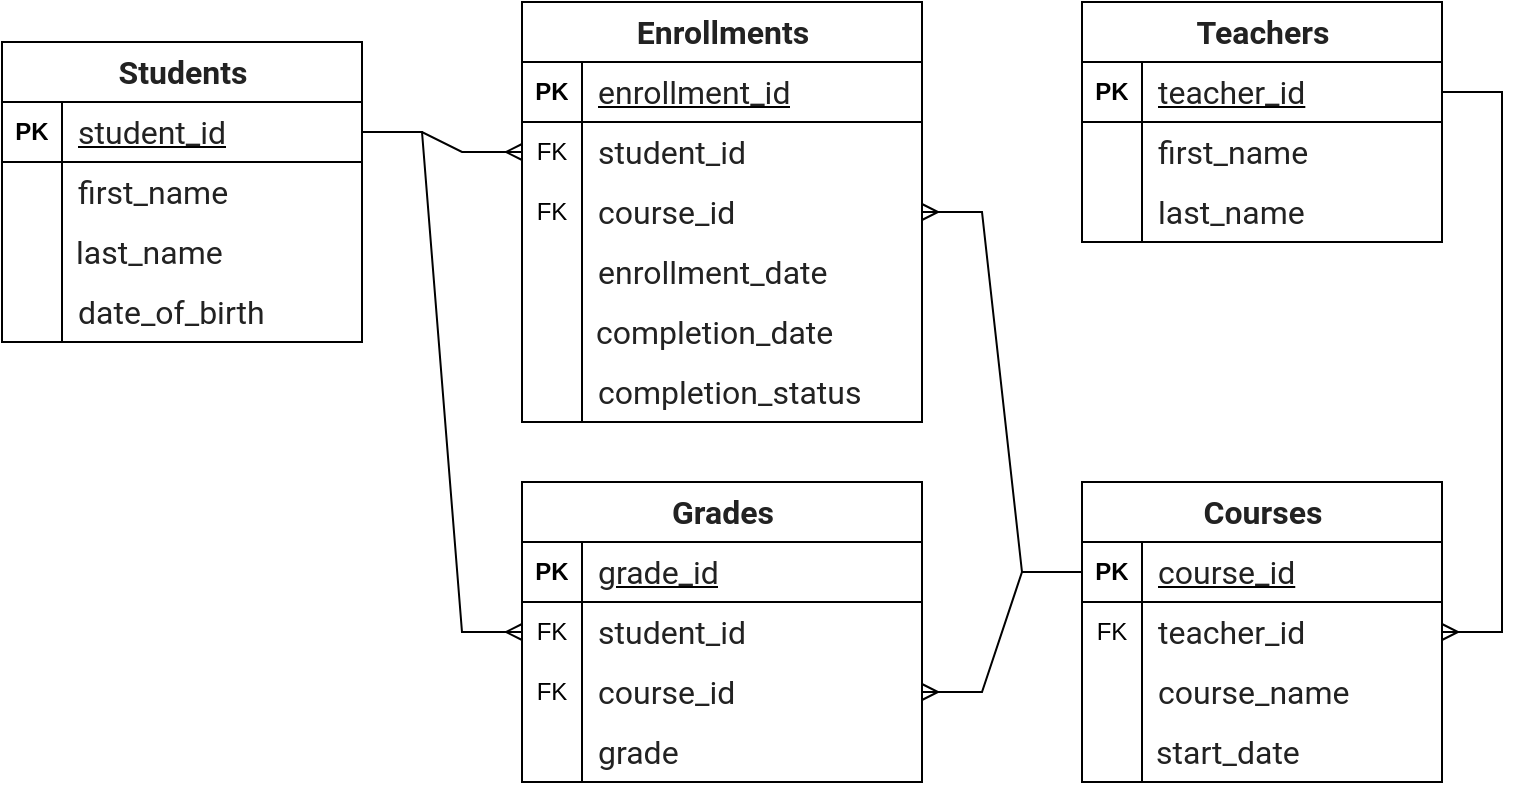 <mxfile version="26.2.4">
  <diagram name="Страница — 1" id="yV7i9b6TGxlEWFrf97ch">
    <mxGraphModel dx="843" dy="443" grid="1" gridSize="10" guides="1" tooltips="1" connect="1" arrows="1" fold="1" page="1" pageScale="1" pageWidth="827" pageHeight="1169" math="0" shadow="0">
      <root>
        <mxCell id="0" />
        <mxCell id="1" parent="0" />
        <mxCell id="GBBFvadkxrKFWc1dBbzb-1" value="&lt;span style=&quot;transition: var(--focus-outline-transition); box-sizing: border-box; line-height: inherit; color: rgb(34, 34, 34); font-family: Roboto, sans-serif; font-size: 16px; text-align: start; text-wrap-mode: wrap; background-color: rgb(255, 255, 255);&quot;&gt;Students&lt;/span&gt;" style="shape=table;startSize=30;container=1;collapsible=1;childLayout=tableLayout;fixedRows=1;rowLines=0;fontStyle=1;align=center;resizeLast=1;html=1;" vertex="1" parent="1">
          <mxGeometry x="60" y="100" width="180" height="150" as="geometry" />
        </mxCell>
        <mxCell id="GBBFvadkxrKFWc1dBbzb-2" value="" style="shape=tableRow;horizontal=0;startSize=0;swimlaneHead=0;swimlaneBody=0;fillColor=none;collapsible=0;dropTarget=0;points=[[0,0.5],[1,0.5]];portConstraint=eastwest;top=0;left=0;right=0;bottom=1;" vertex="1" parent="GBBFvadkxrKFWc1dBbzb-1">
          <mxGeometry y="30" width="180" height="30" as="geometry" />
        </mxCell>
        <mxCell id="GBBFvadkxrKFWc1dBbzb-3" value="PK" style="shape=partialRectangle;connectable=0;fillColor=none;top=0;left=0;bottom=0;right=0;fontStyle=1;overflow=hidden;whiteSpace=wrap;html=1;" vertex="1" parent="GBBFvadkxrKFWc1dBbzb-2">
          <mxGeometry width="30" height="30" as="geometry">
            <mxRectangle width="30" height="30" as="alternateBounds" />
          </mxGeometry>
        </mxCell>
        <mxCell id="GBBFvadkxrKFWc1dBbzb-4" value="&lt;span style=&quot;color: rgb(34, 34, 34); font-family: Roboto, sans-serif; font-size: 16px; font-weight: 400; background-color: rgb(255, 255, 255);&quot;&gt;student_id&lt;/span&gt;" style="shape=partialRectangle;connectable=0;fillColor=none;top=0;left=0;bottom=0;right=0;align=left;spacingLeft=6;fontStyle=5;overflow=hidden;whiteSpace=wrap;html=1;" vertex="1" parent="GBBFvadkxrKFWc1dBbzb-2">
          <mxGeometry x="30" width="150" height="30" as="geometry">
            <mxRectangle width="150" height="30" as="alternateBounds" />
          </mxGeometry>
        </mxCell>
        <mxCell id="GBBFvadkxrKFWc1dBbzb-5" value="" style="shape=tableRow;horizontal=0;startSize=0;swimlaneHead=0;swimlaneBody=0;fillColor=none;collapsible=0;dropTarget=0;points=[[0,0.5],[1,0.5]];portConstraint=eastwest;top=0;left=0;right=0;bottom=0;" vertex="1" parent="GBBFvadkxrKFWc1dBbzb-1">
          <mxGeometry y="60" width="180" height="30" as="geometry" />
        </mxCell>
        <mxCell id="GBBFvadkxrKFWc1dBbzb-6" value="" style="shape=partialRectangle;connectable=0;fillColor=none;top=0;left=0;bottom=0;right=0;editable=1;overflow=hidden;whiteSpace=wrap;html=1;" vertex="1" parent="GBBFvadkxrKFWc1dBbzb-5">
          <mxGeometry width="30" height="30" as="geometry">
            <mxRectangle width="30" height="30" as="alternateBounds" />
          </mxGeometry>
        </mxCell>
        <mxCell id="GBBFvadkxrKFWc1dBbzb-7" value="&lt;span style=&quot;color: rgb(34, 34, 34); font-family: Roboto, sans-serif; font-size: 16px; background-color: rgb(255, 255, 255);&quot;&gt;first_name&lt;/span&gt;" style="shape=partialRectangle;connectable=0;fillColor=none;top=0;left=0;bottom=0;right=0;align=left;spacingLeft=6;overflow=hidden;whiteSpace=wrap;html=1;" vertex="1" parent="GBBFvadkxrKFWc1dBbzb-5">
          <mxGeometry x="30" width="150" height="30" as="geometry">
            <mxRectangle width="150" height="30" as="alternateBounds" />
          </mxGeometry>
        </mxCell>
        <mxCell id="GBBFvadkxrKFWc1dBbzb-8" value="" style="shape=tableRow;horizontal=0;startSize=0;swimlaneHead=0;swimlaneBody=0;fillColor=none;collapsible=0;dropTarget=0;points=[[0,0.5],[1,0.5]];portConstraint=eastwest;top=0;left=0;right=0;bottom=0;" vertex="1" parent="GBBFvadkxrKFWc1dBbzb-1">
          <mxGeometry y="90" width="180" height="30" as="geometry" />
        </mxCell>
        <mxCell id="GBBFvadkxrKFWc1dBbzb-9" value="" style="shape=partialRectangle;connectable=0;fillColor=none;top=0;left=0;bottom=0;right=0;editable=1;overflow=hidden;whiteSpace=wrap;html=1;" vertex="1" parent="GBBFvadkxrKFWc1dBbzb-8">
          <mxGeometry width="30" height="30" as="geometry">
            <mxRectangle width="30" height="30" as="alternateBounds" />
          </mxGeometry>
        </mxCell>
        <mxCell id="GBBFvadkxrKFWc1dBbzb-10" value="&#xa;&lt;span style=&quot;color: rgb(34, 34, 34); font-family: Roboto, sans-serif; font-size: 16px; font-style: normal; font-variant-ligatures: normal; font-variant-caps: normal; font-weight: 400; letter-spacing: normal; orphans: 2; text-align: start; text-indent: 0px; text-transform: none; widows: 2; word-spacing: 0px; -webkit-text-stroke-width: 0px; white-space: normal; background-color: rgb(255, 255, 255); text-decoration-thickness: initial; text-decoration-style: initial; text-decoration-color: initial; display: inline !important; float: none;&quot;&gt;last_name&lt;/span&gt;&#xa;&#xa;" style="shape=partialRectangle;connectable=0;fillColor=none;top=0;left=0;bottom=0;right=0;align=left;spacingLeft=16;overflow=hidden;whiteSpace=wrap;html=1;spacing=-9;" vertex="1" parent="GBBFvadkxrKFWc1dBbzb-8">
          <mxGeometry x="30" width="150" height="30" as="geometry">
            <mxRectangle width="150" height="30" as="alternateBounds" />
          </mxGeometry>
        </mxCell>
        <mxCell id="GBBFvadkxrKFWc1dBbzb-11" value="" style="shape=tableRow;horizontal=0;startSize=0;swimlaneHead=0;swimlaneBody=0;fillColor=none;collapsible=0;dropTarget=0;points=[[0,0.5],[1,0.5]];portConstraint=eastwest;top=0;left=0;right=0;bottom=0;" vertex="1" parent="GBBFvadkxrKFWc1dBbzb-1">
          <mxGeometry y="120" width="180" height="30" as="geometry" />
        </mxCell>
        <mxCell id="GBBFvadkxrKFWc1dBbzb-12" value="" style="shape=partialRectangle;connectable=0;fillColor=none;top=0;left=0;bottom=0;right=0;editable=1;overflow=hidden;whiteSpace=wrap;html=1;" vertex="1" parent="GBBFvadkxrKFWc1dBbzb-11">
          <mxGeometry width="30" height="30" as="geometry">
            <mxRectangle width="30" height="30" as="alternateBounds" />
          </mxGeometry>
        </mxCell>
        <mxCell id="GBBFvadkxrKFWc1dBbzb-13" value="&lt;span style=&quot;color: rgb(34, 34, 34); font-family: Roboto, sans-serif; font-size: 16px; background-color: rgb(255, 255, 255);&quot;&gt;date_of_birth&lt;/span&gt;" style="shape=partialRectangle;connectable=0;fillColor=none;top=0;left=0;bottom=0;right=0;align=left;spacingLeft=6;overflow=hidden;whiteSpace=wrap;html=1;" vertex="1" parent="GBBFvadkxrKFWc1dBbzb-11">
          <mxGeometry x="30" width="150" height="30" as="geometry">
            <mxRectangle width="150" height="30" as="alternateBounds" />
          </mxGeometry>
        </mxCell>
        <mxCell id="GBBFvadkxrKFWc1dBbzb-17" value="&lt;span style=&quot;transition: var(--focus-outline-transition); box-sizing: border-box; line-height: inherit; color: rgb(34, 34, 34); font-family: Roboto, sans-serif; font-size: 16px; text-align: start; text-wrap-mode: wrap; background-color: rgb(255, 255, 255);&quot;&gt;Teachers&lt;/span&gt;" style="shape=table;startSize=30;container=1;collapsible=1;childLayout=tableLayout;fixedRows=1;rowLines=0;fontStyle=1;align=center;resizeLast=1;html=1;" vertex="1" parent="1">
          <mxGeometry x="600" y="80" width="180" height="120" as="geometry" />
        </mxCell>
        <mxCell id="GBBFvadkxrKFWc1dBbzb-18" value="" style="shape=tableRow;horizontal=0;startSize=0;swimlaneHead=0;swimlaneBody=0;fillColor=none;collapsible=0;dropTarget=0;points=[[0,0.5],[1,0.5]];portConstraint=eastwest;top=0;left=0;right=0;bottom=1;" vertex="1" parent="GBBFvadkxrKFWc1dBbzb-17">
          <mxGeometry y="30" width="180" height="30" as="geometry" />
        </mxCell>
        <mxCell id="GBBFvadkxrKFWc1dBbzb-19" value="PK" style="shape=partialRectangle;connectable=0;fillColor=none;top=0;left=0;bottom=0;right=0;fontStyle=1;overflow=hidden;whiteSpace=wrap;html=1;" vertex="1" parent="GBBFvadkxrKFWc1dBbzb-18">
          <mxGeometry width="30" height="30" as="geometry">
            <mxRectangle width="30" height="30" as="alternateBounds" />
          </mxGeometry>
        </mxCell>
        <mxCell id="GBBFvadkxrKFWc1dBbzb-20" value="&lt;span style=&quot;color: rgb(34, 34, 34); font-family: Roboto, sans-serif; font-size: 16px; font-weight: 400; background-color: rgb(255, 255, 255);&quot;&gt;teacher_id&lt;/span&gt;" style="shape=partialRectangle;connectable=0;fillColor=none;top=0;left=0;bottom=0;right=0;align=left;spacingLeft=6;fontStyle=5;overflow=hidden;whiteSpace=wrap;html=1;" vertex="1" parent="GBBFvadkxrKFWc1dBbzb-18">
          <mxGeometry x="30" width="150" height="30" as="geometry">
            <mxRectangle width="150" height="30" as="alternateBounds" />
          </mxGeometry>
        </mxCell>
        <mxCell id="GBBFvadkxrKFWc1dBbzb-24" value="" style="shape=tableRow;horizontal=0;startSize=0;swimlaneHead=0;swimlaneBody=0;fillColor=none;collapsible=0;dropTarget=0;points=[[0,0.5],[1,0.5]];portConstraint=eastwest;top=0;left=0;right=0;bottom=0;" vertex="1" parent="GBBFvadkxrKFWc1dBbzb-17">
          <mxGeometry y="60" width="180" height="30" as="geometry" />
        </mxCell>
        <mxCell id="GBBFvadkxrKFWc1dBbzb-25" value="" style="shape=partialRectangle;connectable=0;fillColor=none;top=0;left=0;bottom=0;right=0;editable=1;overflow=hidden;whiteSpace=wrap;html=1;" vertex="1" parent="GBBFvadkxrKFWc1dBbzb-24">
          <mxGeometry width="30" height="30" as="geometry">
            <mxRectangle width="30" height="30" as="alternateBounds" />
          </mxGeometry>
        </mxCell>
        <mxCell id="GBBFvadkxrKFWc1dBbzb-26" value="&lt;span style=&quot;color: rgb(34, 34, 34); font-family: Roboto, sans-serif; font-size: 16px; background-color: rgb(255, 255, 255);&quot;&gt;first_name&lt;/span&gt;" style="shape=partialRectangle;connectable=0;fillColor=none;top=0;left=0;bottom=0;right=0;align=left;spacingLeft=6;overflow=hidden;whiteSpace=wrap;html=1;" vertex="1" parent="GBBFvadkxrKFWc1dBbzb-24">
          <mxGeometry x="30" width="150" height="30" as="geometry">
            <mxRectangle width="150" height="30" as="alternateBounds" />
          </mxGeometry>
        </mxCell>
        <mxCell id="GBBFvadkxrKFWc1dBbzb-27" value="" style="shape=tableRow;horizontal=0;startSize=0;swimlaneHead=0;swimlaneBody=0;fillColor=none;collapsible=0;dropTarget=0;points=[[0,0.5],[1,0.5]];portConstraint=eastwest;top=0;left=0;right=0;bottom=0;" vertex="1" parent="GBBFvadkxrKFWc1dBbzb-17">
          <mxGeometry y="90" width="180" height="30" as="geometry" />
        </mxCell>
        <mxCell id="GBBFvadkxrKFWc1dBbzb-28" value="" style="shape=partialRectangle;connectable=0;fillColor=none;top=0;left=0;bottom=0;right=0;editable=1;overflow=hidden;whiteSpace=wrap;html=1;" vertex="1" parent="GBBFvadkxrKFWc1dBbzb-27">
          <mxGeometry width="30" height="30" as="geometry">
            <mxRectangle width="30" height="30" as="alternateBounds" />
          </mxGeometry>
        </mxCell>
        <mxCell id="GBBFvadkxrKFWc1dBbzb-29" value="&lt;span style=&quot;color: rgb(34, 34, 34); font-family: Roboto, sans-serif; font-size: 16px; background-color: rgb(255, 255, 255);&quot;&gt;last_name&lt;/span&gt;" style="shape=partialRectangle;connectable=0;fillColor=none;top=0;left=0;bottom=0;right=0;align=left;spacingLeft=6;overflow=hidden;whiteSpace=wrap;html=1;" vertex="1" parent="GBBFvadkxrKFWc1dBbzb-27">
          <mxGeometry x="30" width="150" height="30" as="geometry">
            <mxRectangle width="150" height="30" as="alternateBounds" />
          </mxGeometry>
        </mxCell>
        <mxCell id="GBBFvadkxrKFWc1dBbzb-40" value="&lt;span style=&quot;transition: var(--focus-outline-transition); box-sizing: border-box; line-height: inherit; color: rgb(34, 34, 34); font-family: Roboto, sans-serif; font-size: 16px; text-align: start; text-wrap-mode: wrap; background-color: rgb(255, 255, 255);&quot;&gt;Courses&lt;/span&gt;" style="shape=table;startSize=30;container=1;collapsible=1;childLayout=tableLayout;fixedRows=1;rowLines=0;fontStyle=1;align=center;resizeLast=1;html=1;" vertex="1" parent="1">
          <mxGeometry x="600" y="320" width="180" height="150" as="geometry" />
        </mxCell>
        <mxCell id="GBBFvadkxrKFWc1dBbzb-41" value="" style="shape=tableRow;horizontal=0;startSize=0;swimlaneHead=0;swimlaneBody=0;fillColor=none;collapsible=0;dropTarget=0;points=[[0,0.5],[1,0.5]];portConstraint=eastwest;top=0;left=0;right=0;bottom=1;" vertex="1" parent="GBBFvadkxrKFWc1dBbzb-40">
          <mxGeometry y="30" width="180" height="30" as="geometry" />
        </mxCell>
        <mxCell id="GBBFvadkxrKFWc1dBbzb-42" value="PK" style="shape=partialRectangle;connectable=0;fillColor=none;top=0;left=0;bottom=0;right=0;fontStyle=1;overflow=hidden;whiteSpace=wrap;html=1;" vertex="1" parent="GBBFvadkxrKFWc1dBbzb-41">
          <mxGeometry width="30" height="30" as="geometry">
            <mxRectangle width="30" height="30" as="alternateBounds" />
          </mxGeometry>
        </mxCell>
        <mxCell id="GBBFvadkxrKFWc1dBbzb-43" value="&lt;span style=&quot;color: rgb(34, 34, 34); font-family: Roboto, sans-serif; font-size: 16px; font-weight: 400; background-color: rgb(255, 255, 255);&quot;&gt;course_id&lt;/span&gt;" style="shape=partialRectangle;connectable=0;fillColor=none;top=0;left=0;bottom=0;right=0;align=left;spacingLeft=6;fontStyle=5;overflow=hidden;whiteSpace=wrap;html=1;" vertex="1" parent="GBBFvadkxrKFWc1dBbzb-41">
          <mxGeometry x="30" width="150" height="30" as="geometry">
            <mxRectangle width="150" height="30" as="alternateBounds" />
          </mxGeometry>
        </mxCell>
        <mxCell id="GBBFvadkxrKFWc1dBbzb-44" value="" style="shape=tableRow;horizontal=0;startSize=0;swimlaneHead=0;swimlaneBody=0;fillColor=none;collapsible=0;dropTarget=0;points=[[0,0.5],[1,0.5]];portConstraint=eastwest;top=0;left=0;right=0;bottom=0;" vertex="1" parent="GBBFvadkxrKFWc1dBbzb-40">
          <mxGeometry y="60" width="180" height="30" as="geometry" />
        </mxCell>
        <mxCell id="GBBFvadkxrKFWc1dBbzb-45" value="FK" style="shape=partialRectangle;connectable=0;fillColor=none;top=0;left=0;bottom=0;right=0;fontStyle=0;overflow=hidden;whiteSpace=wrap;html=1;" vertex="1" parent="GBBFvadkxrKFWc1dBbzb-44">
          <mxGeometry width="30" height="30" as="geometry">
            <mxRectangle width="30" height="30" as="alternateBounds" />
          </mxGeometry>
        </mxCell>
        <mxCell id="GBBFvadkxrKFWc1dBbzb-46" value="&lt;span style=&quot;color: rgb(34, 34, 34); font-family: Roboto, sans-serif; font-size: 16px; background-color: rgb(255, 255, 255);&quot;&gt;teacher_id&lt;/span&gt;" style="shape=partialRectangle;connectable=0;fillColor=none;top=0;left=0;bottom=0;right=0;align=left;spacingLeft=6;fontStyle=0;overflow=hidden;whiteSpace=wrap;html=1;" vertex="1" parent="GBBFvadkxrKFWc1dBbzb-44">
          <mxGeometry x="30" width="150" height="30" as="geometry">
            <mxRectangle width="150" height="30" as="alternateBounds" />
          </mxGeometry>
        </mxCell>
        <mxCell id="GBBFvadkxrKFWc1dBbzb-47" value="" style="shape=tableRow;horizontal=0;startSize=0;swimlaneHead=0;swimlaneBody=0;fillColor=none;collapsible=0;dropTarget=0;points=[[0,0.5],[1,0.5]];portConstraint=eastwest;top=0;left=0;right=0;bottom=0;" vertex="1" parent="GBBFvadkxrKFWc1dBbzb-40">
          <mxGeometry y="90" width="180" height="30" as="geometry" />
        </mxCell>
        <mxCell id="GBBFvadkxrKFWc1dBbzb-48" value="" style="shape=partialRectangle;connectable=0;fillColor=none;top=0;left=0;bottom=0;right=0;editable=1;overflow=hidden;whiteSpace=wrap;html=1;" vertex="1" parent="GBBFvadkxrKFWc1dBbzb-47">
          <mxGeometry width="30" height="30" as="geometry">
            <mxRectangle width="30" height="30" as="alternateBounds" />
          </mxGeometry>
        </mxCell>
        <mxCell id="GBBFvadkxrKFWc1dBbzb-49" value="&lt;span style=&quot;color: rgb(34, 34, 34); font-family: Roboto, sans-serif; font-size: 16px; background-color: rgb(255, 255, 255);&quot;&gt;course_name&lt;/span&gt;" style="shape=partialRectangle;connectable=0;fillColor=none;top=0;left=0;bottom=0;right=0;align=left;spacingLeft=6;overflow=hidden;whiteSpace=wrap;html=1;" vertex="1" parent="GBBFvadkxrKFWc1dBbzb-47">
          <mxGeometry x="30" width="150" height="30" as="geometry">
            <mxRectangle width="150" height="30" as="alternateBounds" />
          </mxGeometry>
        </mxCell>
        <mxCell id="GBBFvadkxrKFWc1dBbzb-50" value="" style="shape=tableRow;horizontal=0;startSize=0;swimlaneHead=0;swimlaneBody=0;fillColor=none;collapsible=0;dropTarget=0;points=[[0,0.5],[1,0.5]];portConstraint=eastwest;top=0;left=0;right=0;bottom=0;" vertex="1" parent="GBBFvadkxrKFWc1dBbzb-40">
          <mxGeometry y="120" width="180" height="30" as="geometry" />
        </mxCell>
        <mxCell id="GBBFvadkxrKFWc1dBbzb-51" value="" style="shape=partialRectangle;connectable=0;fillColor=none;top=0;left=0;bottom=0;right=0;editable=1;overflow=hidden;whiteSpace=wrap;html=1;" vertex="1" parent="GBBFvadkxrKFWc1dBbzb-50">
          <mxGeometry width="30" height="30" as="geometry">
            <mxRectangle width="30" height="30" as="alternateBounds" />
          </mxGeometry>
        </mxCell>
        <mxCell id="GBBFvadkxrKFWc1dBbzb-52" value="&lt;span style=&quot;color: rgb(34, 34, 34); font-family: Roboto, sans-serif; font-size: 16px; background-color: rgb(255, 255, 255);&quot;&gt;start_date&lt;/span&gt;" style="shape=partialRectangle;connectable=0;fillColor=none;top=0;left=0;bottom=0;right=0;align=left;spacingLeft=16;overflow=hidden;whiteSpace=wrap;html=1;spacing=-9;" vertex="1" parent="GBBFvadkxrKFWc1dBbzb-50">
          <mxGeometry x="30" width="150" height="30" as="geometry">
            <mxRectangle width="150" height="30" as="alternateBounds" />
          </mxGeometry>
        </mxCell>
        <mxCell id="GBBFvadkxrKFWc1dBbzb-56" value="&lt;span style=&quot;transition: var(--focus-outline-transition); box-sizing: border-box; line-height: inherit; color: rgb(34, 34, 34); font-family: Roboto, sans-serif; font-size: 16px; text-align: start; text-wrap-mode: wrap; background-color: rgb(255, 255, 255);&quot;&gt;Enrollments&lt;/span&gt;" style="shape=table;startSize=30;container=1;collapsible=1;childLayout=tableLayout;fixedRows=1;rowLines=0;fontStyle=1;align=center;resizeLast=1;html=1;" vertex="1" parent="1">
          <mxGeometry x="320" y="80" width="200" height="210" as="geometry" />
        </mxCell>
        <mxCell id="GBBFvadkxrKFWc1dBbzb-57" value="" style="shape=tableRow;horizontal=0;startSize=0;swimlaneHead=0;swimlaneBody=0;fillColor=none;collapsible=0;dropTarget=0;points=[[0,0.5],[1,0.5]];portConstraint=eastwest;top=0;left=0;right=0;bottom=1;" vertex="1" parent="GBBFvadkxrKFWc1dBbzb-56">
          <mxGeometry y="30" width="200" height="30" as="geometry" />
        </mxCell>
        <mxCell id="GBBFvadkxrKFWc1dBbzb-58" value="PK" style="shape=partialRectangle;connectable=0;fillColor=none;top=0;left=0;bottom=0;right=0;fontStyle=1;overflow=hidden;whiteSpace=wrap;html=1;" vertex="1" parent="GBBFvadkxrKFWc1dBbzb-57">
          <mxGeometry width="30" height="30" as="geometry">
            <mxRectangle width="30" height="30" as="alternateBounds" />
          </mxGeometry>
        </mxCell>
        <mxCell id="GBBFvadkxrKFWc1dBbzb-59" value="&lt;span style=&quot;color: rgb(34, 34, 34); font-family: Roboto, sans-serif; font-size: 16px; font-weight: 400; background-color: rgb(255, 255, 255);&quot;&gt;enrollment_id&lt;/span&gt;" style="shape=partialRectangle;connectable=0;fillColor=none;top=0;left=0;bottom=0;right=0;align=left;spacingLeft=6;fontStyle=5;overflow=hidden;whiteSpace=wrap;html=1;" vertex="1" parent="GBBFvadkxrKFWc1dBbzb-57">
          <mxGeometry x="30" width="170" height="30" as="geometry">
            <mxRectangle width="170" height="30" as="alternateBounds" />
          </mxGeometry>
        </mxCell>
        <mxCell id="GBBFvadkxrKFWc1dBbzb-60" value="" style="shape=tableRow;horizontal=0;startSize=0;swimlaneHead=0;swimlaneBody=0;fillColor=none;collapsible=0;dropTarget=0;points=[[0,0.5],[1,0.5]];portConstraint=eastwest;top=0;left=0;right=0;bottom=0;" vertex="1" parent="GBBFvadkxrKFWc1dBbzb-56">
          <mxGeometry y="60" width="200" height="30" as="geometry" />
        </mxCell>
        <mxCell id="GBBFvadkxrKFWc1dBbzb-61" value="FK" style="shape=partialRectangle;connectable=0;fillColor=none;top=0;left=0;bottom=0;right=0;fontStyle=0;overflow=hidden;whiteSpace=wrap;html=1;" vertex="1" parent="GBBFvadkxrKFWc1dBbzb-60">
          <mxGeometry width="30" height="30" as="geometry">
            <mxRectangle width="30" height="30" as="alternateBounds" />
          </mxGeometry>
        </mxCell>
        <mxCell id="GBBFvadkxrKFWc1dBbzb-62" value="&lt;span style=&quot;color: rgb(34, 34, 34); font-family: Roboto, sans-serif; font-size: 16px; background-color: rgb(255, 255, 255);&quot;&gt;student_id&lt;/span&gt;" style="shape=partialRectangle;connectable=0;fillColor=none;top=0;left=0;bottom=0;right=0;align=left;spacingLeft=6;fontStyle=0;overflow=hidden;whiteSpace=wrap;html=1;" vertex="1" parent="GBBFvadkxrKFWc1dBbzb-60">
          <mxGeometry x="30" width="170" height="30" as="geometry">
            <mxRectangle width="170" height="30" as="alternateBounds" />
          </mxGeometry>
        </mxCell>
        <mxCell id="GBBFvadkxrKFWc1dBbzb-72" value="" style="shape=tableRow;horizontal=0;startSize=0;swimlaneHead=0;swimlaneBody=0;fillColor=none;collapsible=0;dropTarget=0;points=[[0,0.5],[1,0.5]];portConstraint=eastwest;top=0;left=0;right=0;bottom=0;" vertex="1" parent="GBBFvadkxrKFWc1dBbzb-56">
          <mxGeometry y="90" width="200" height="30" as="geometry" />
        </mxCell>
        <mxCell id="GBBFvadkxrKFWc1dBbzb-73" value="FK" style="shape=partialRectangle;connectable=0;fillColor=none;top=0;left=0;bottom=0;right=0;fontStyle=0;overflow=hidden;whiteSpace=wrap;html=1;" vertex="1" parent="GBBFvadkxrKFWc1dBbzb-72">
          <mxGeometry width="30" height="30" as="geometry">
            <mxRectangle width="30" height="30" as="alternateBounds" />
          </mxGeometry>
        </mxCell>
        <mxCell id="GBBFvadkxrKFWc1dBbzb-74" value="&lt;span style=&quot;color: rgb(34, 34, 34); font-family: Roboto, sans-serif; font-size: 16px; background-color: rgb(255, 255, 255);&quot;&gt;course_id&lt;/span&gt;" style="shape=partialRectangle;connectable=0;fillColor=none;top=0;left=0;bottom=0;right=0;align=left;spacingLeft=6;fontStyle=0;overflow=hidden;whiteSpace=wrap;html=1;" vertex="1" parent="GBBFvadkxrKFWc1dBbzb-72">
          <mxGeometry x="30" width="170" height="30" as="geometry">
            <mxRectangle width="170" height="30" as="alternateBounds" />
          </mxGeometry>
        </mxCell>
        <mxCell id="GBBFvadkxrKFWc1dBbzb-63" value="" style="shape=tableRow;horizontal=0;startSize=0;swimlaneHead=0;swimlaneBody=0;fillColor=none;collapsible=0;dropTarget=0;points=[[0,0.5],[1,0.5]];portConstraint=eastwest;top=0;left=0;right=0;bottom=0;" vertex="1" parent="GBBFvadkxrKFWc1dBbzb-56">
          <mxGeometry y="120" width="200" height="30" as="geometry" />
        </mxCell>
        <mxCell id="GBBFvadkxrKFWc1dBbzb-64" value="" style="shape=partialRectangle;connectable=0;fillColor=none;top=0;left=0;bottom=0;right=0;editable=1;overflow=hidden;whiteSpace=wrap;html=1;" vertex="1" parent="GBBFvadkxrKFWc1dBbzb-63">
          <mxGeometry width="30" height="30" as="geometry">
            <mxRectangle width="30" height="30" as="alternateBounds" />
          </mxGeometry>
        </mxCell>
        <mxCell id="GBBFvadkxrKFWc1dBbzb-65" value="&lt;span style=&quot;color: rgb(34, 34, 34); font-family: Roboto, sans-serif; font-size: 16px; background-color: rgb(255, 255, 255);&quot;&gt;enrollment_date&lt;/span&gt;" style="shape=partialRectangle;connectable=0;fillColor=none;top=0;left=0;bottom=0;right=0;align=left;spacingLeft=6;overflow=hidden;whiteSpace=wrap;html=1;" vertex="1" parent="GBBFvadkxrKFWc1dBbzb-63">
          <mxGeometry x="30" width="170" height="30" as="geometry">
            <mxRectangle width="170" height="30" as="alternateBounds" />
          </mxGeometry>
        </mxCell>
        <mxCell id="GBBFvadkxrKFWc1dBbzb-66" value="" style="shape=tableRow;horizontal=0;startSize=0;swimlaneHead=0;swimlaneBody=0;fillColor=none;collapsible=0;dropTarget=0;points=[[0,0.5],[1,0.5]];portConstraint=eastwest;top=0;left=0;right=0;bottom=0;" vertex="1" parent="GBBFvadkxrKFWc1dBbzb-56">
          <mxGeometry y="150" width="200" height="30" as="geometry" />
        </mxCell>
        <mxCell id="GBBFvadkxrKFWc1dBbzb-67" value="" style="shape=partialRectangle;connectable=0;fillColor=none;top=0;left=0;bottom=0;right=0;editable=1;overflow=hidden;whiteSpace=wrap;html=1;" vertex="1" parent="GBBFvadkxrKFWc1dBbzb-66">
          <mxGeometry width="30" height="30" as="geometry">
            <mxRectangle width="30" height="30" as="alternateBounds" />
          </mxGeometry>
        </mxCell>
        <mxCell id="GBBFvadkxrKFWc1dBbzb-68" value="&lt;span style=&quot;color: rgb(34, 34, 34); font-family: Roboto, sans-serif; font-size: 16px; background-color: rgb(255, 255, 255);&quot;&gt;completion_date&lt;/span&gt;" style="shape=partialRectangle;connectable=0;fillColor=none;top=0;left=0;bottom=0;right=0;align=left;spacingLeft=16;overflow=hidden;whiteSpace=wrap;html=1;spacing=-9;" vertex="1" parent="GBBFvadkxrKFWc1dBbzb-66">
          <mxGeometry x="30" width="170" height="30" as="geometry">
            <mxRectangle width="170" height="30" as="alternateBounds" />
          </mxGeometry>
        </mxCell>
        <mxCell id="GBBFvadkxrKFWc1dBbzb-69" value="" style="shape=tableRow;horizontal=0;startSize=0;swimlaneHead=0;swimlaneBody=0;fillColor=none;collapsible=0;dropTarget=0;points=[[0,0.5],[1,0.5]];portConstraint=eastwest;top=0;left=0;right=0;bottom=0;" vertex="1" parent="GBBFvadkxrKFWc1dBbzb-56">
          <mxGeometry y="180" width="200" height="30" as="geometry" />
        </mxCell>
        <mxCell id="GBBFvadkxrKFWc1dBbzb-70" value="" style="shape=partialRectangle;connectable=0;fillColor=none;top=0;left=0;bottom=0;right=0;editable=1;overflow=hidden;whiteSpace=wrap;html=1;" vertex="1" parent="GBBFvadkxrKFWc1dBbzb-69">
          <mxGeometry width="30" height="30" as="geometry">
            <mxRectangle width="30" height="30" as="alternateBounds" />
          </mxGeometry>
        </mxCell>
        <mxCell id="GBBFvadkxrKFWc1dBbzb-71" value="&lt;span style=&quot;color: rgb(34, 34, 34); font-family: Roboto, sans-serif; font-size: 16px; background-color: rgb(255, 255, 255);&quot;&gt;completion_status&lt;/span&gt;" style="shape=partialRectangle;connectable=0;fillColor=none;top=0;left=0;bottom=0;right=0;align=left;spacingLeft=6;overflow=hidden;whiteSpace=wrap;html=1;" vertex="1" parent="GBBFvadkxrKFWc1dBbzb-69">
          <mxGeometry x="30" width="170" height="30" as="geometry">
            <mxRectangle width="170" height="30" as="alternateBounds" />
          </mxGeometry>
        </mxCell>
        <mxCell id="GBBFvadkxrKFWc1dBbzb-75" value="&lt;span style=&quot;transition: var(--focus-outline-transition); box-sizing: border-box; line-height: inherit; color: rgb(34, 34, 34); font-family: Roboto, sans-serif; font-size: 16px; text-align: start; text-wrap-mode: wrap; background-color: rgb(255, 255, 255);&quot;&gt;Grades&lt;/span&gt;" style="shape=table;startSize=30;container=1;collapsible=1;childLayout=tableLayout;fixedRows=1;rowLines=0;fontStyle=1;align=center;resizeLast=1;html=1;" vertex="1" parent="1">
          <mxGeometry x="320" y="320" width="200" height="150" as="geometry" />
        </mxCell>
        <mxCell id="GBBFvadkxrKFWc1dBbzb-76" value="" style="shape=tableRow;horizontal=0;startSize=0;swimlaneHead=0;swimlaneBody=0;fillColor=none;collapsible=0;dropTarget=0;points=[[0,0.5],[1,0.5]];portConstraint=eastwest;top=0;left=0;right=0;bottom=1;" vertex="1" parent="GBBFvadkxrKFWc1dBbzb-75">
          <mxGeometry y="30" width="200" height="30" as="geometry" />
        </mxCell>
        <mxCell id="GBBFvadkxrKFWc1dBbzb-77" value="PK" style="shape=partialRectangle;connectable=0;fillColor=none;top=0;left=0;bottom=0;right=0;fontStyle=1;overflow=hidden;whiteSpace=wrap;html=1;" vertex="1" parent="GBBFvadkxrKFWc1dBbzb-76">
          <mxGeometry width="30" height="30" as="geometry">
            <mxRectangle width="30" height="30" as="alternateBounds" />
          </mxGeometry>
        </mxCell>
        <mxCell id="GBBFvadkxrKFWc1dBbzb-78" value="&lt;span style=&quot;color: rgb(34, 34, 34); font-family: Roboto, sans-serif; font-size: 16px; font-weight: 400; background-color: rgb(255, 255, 255);&quot;&gt;grade_id&lt;/span&gt;" style="shape=partialRectangle;connectable=0;fillColor=none;top=0;left=0;bottom=0;right=0;align=left;spacingLeft=6;fontStyle=5;overflow=hidden;whiteSpace=wrap;html=1;" vertex="1" parent="GBBFvadkxrKFWc1dBbzb-76">
          <mxGeometry x="30" width="170" height="30" as="geometry">
            <mxRectangle width="170" height="30" as="alternateBounds" />
          </mxGeometry>
        </mxCell>
        <mxCell id="GBBFvadkxrKFWc1dBbzb-79" value="" style="shape=tableRow;horizontal=0;startSize=0;swimlaneHead=0;swimlaneBody=0;fillColor=none;collapsible=0;dropTarget=0;points=[[0,0.5],[1,0.5]];portConstraint=eastwest;top=0;left=0;right=0;bottom=0;" vertex="1" parent="GBBFvadkxrKFWc1dBbzb-75">
          <mxGeometry y="60" width="200" height="30" as="geometry" />
        </mxCell>
        <mxCell id="GBBFvadkxrKFWc1dBbzb-80" value="FK" style="shape=partialRectangle;connectable=0;fillColor=none;top=0;left=0;bottom=0;right=0;fontStyle=0;overflow=hidden;whiteSpace=wrap;html=1;" vertex="1" parent="GBBFvadkxrKFWc1dBbzb-79">
          <mxGeometry width="30" height="30" as="geometry">
            <mxRectangle width="30" height="30" as="alternateBounds" />
          </mxGeometry>
        </mxCell>
        <mxCell id="GBBFvadkxrKFWc1dBbzb-81" value="&lt;span style=&quot;color: rgb(34, 34, 34); font-family: Roboto, sans-serif; font-size: 16px; background-color: rgb(255, 255, 255);&quot;&gt;student_id&lt;/span&gt;" style="shape=partialRectangle;connectable=0;fillColor=none;top=0;left=0;bottom=0;right=0;align=left;spacingLeft=6;fontStyle=0;overflow=hidden;whiteSpace=wrap;html=1;" vertex="1" parent="GBBFvadkxrKFWc1dBbzb-79">
          <mxGeometry x="30" width="170" height="30" as="geometry">
            <mxRectangle width="170" height="30" as="alternateBounds" />
          </mxGeometry>
        </mxCell>
        <mxCell id="GBBFvadkxrKFWc1dBbzb-82" value="" style="shape=tableRow;horizontal=0;startSize=0;swimlaneHead=0;swimlaneBody=0;fillColor=none;collapsible=0;dropTarget=0;points=[[0,0.5],[1,0.5]];portConstraint=eastwest;top=0;left=0;right=0;bottom=0;" vertex="1" parent="GBBFvadkxrKFWc1dBbzb-75">
          <mxGeometry y="90" width="200" height="30" as="geometry" />
        </mxCell>
        <mxCell id="GBBFvadkxrKFWc1dBbzb-83" value="FK" style="shape=partialRectangle;connectable=0;fillColor=none;top=0;left=0;bottom=0;right=0;fontStyle=0;overflow=hidden;whiteSpace=wrap;html=1;" vertex="1" parent="GBBFvadkxrKFWc1dBbzb-82">
          <mxGeometry width="30" height="30" as="geometry">
            <mxRectangle width="30" height="30" as="alternateBounds" />
          </mxGeometry>
        </mxCell>
        <mxCell id="GBBFvadkxrKFWc1dBbzb-84" value="&lt;span style=&quot;color: rgb(34, 34, 34); font-family: Roboto, sans-serif; font-size: 16px; background-color: rgb(255, 255, 255);&quot;&gt;course_id&lt;/span&gt;" style="shape=partialRectangle;connectable=0;fillColor=none;top=0;left=0;bottom=0;right=0;align=left;spacingLeft=6;fontStyle=0;overflow=hidden;whiteSpace=wrap;html=1;" vertex="1" parent="GBBFvadkxrKFWc1dBbzb-82">
          <mxGeometry x="30" width="170" height="30" as="geometry">
            <mxRectangle width="170" height="30" as="alternateBounds" />
          </mxGeometry>
        </mxCell>
        <mxCell id="GBBFvadkxrKFWc1dBbzb-85" value="" style="shape=tableRow;horizontal=0;startSize=0;swimlaneHead=0;swimlaneBody=0;fillColor=none;collapsible=0;dropTarget=0;points=[[0,0.5],[1,0.5]];portConstraint=eastwest;top=0;left=0;right=0;bottom=0;" vertex="1" parent="GBBFvadkxrKFWc1dBbzb-75">
          <mxGeometry y="120" width="200" height="30" as="geometry" />
        </mxCell>
        <mxCell id="GBBFvadkxrKFWc1dBbzb-86" value="" style="shape=partialRectangle;connectable=0;fillColor=none;top=0;left=0;bottom=0;right=0;editable=1;overflow=hidden;whiteSpace=wrap;html=1;" vertex="1" parent="GBBFvadkxrKFWc1dBbzb-85">
          <mxGeometry width="30" height="30" as="geometry">
            <mxRectangle width="30" height="30" as="alternateBounds" />
          </mxGeometry>
        </mxCell>
        <mxCell id="GBBFvadkxrKFWc1dBbzb-87" value="&lt;span style=&quot;color: rgb(34, 34, 34); font-family: Roboto, sans-serif; font-size: 16px; background-color: rgb(255, 255, 255);&quot;&gt;grade&lt;/span&gt;" style="shape=partialRectangle;connectable=0;fillColor=none;top=0;left=0;bottom=0;right=0;align=left;spacingLeft=6;overflow=hidden;whiteSpace=wrap;html=1;" vertex="1" parent="GBBFvadkxrKFWc1dBbzb-85">
          <mxGeometry x="30" width="170" height="30" as="geometry">
            <mxRectangle width="170" height="30" as="alternateBounds" />
          </mxGeometry>
        </mxCell>
        <mxCell id="GBBFvadkxrKFWc1dBbzb-96" value="" style="edgeStyle=entityRelationEdgeStyle;fontSize=12;html=1;endArrow=ERmany;rounded=0;exitX=1;exitY=0.5;exitDx=0;exitDy=0;" edge="1" parent="1" source="GBBFvadkxrKFWc1dBbzb-18" target="GBBFvadkxrKFWc1dBbzb-44">
          <mxGeometry width="100" height="100" relative="1" as="geometry">
            <mxPoint x="360" y="330" as="sourcePoint" />
            <mxPoint x="460" y="230" as="targetPoint" />
          </mxGeometry>
        </mxCell>
        <mxCell id="GBBFvadkxrKFWc1dBbzb-97" value="" style="edgeStyle=entityRelationEdgeStyle;fontSize=12;html=1;endArrow=ERmany;rounded=0;exitX=0;exitY=0.5;exitDx=0;exitDy=0;" edge="1" parent="1" source="GBBFvadkxrKFWc1dBbzb-41" target="GBBFvadkxrKFWc1dBbzb-72">
          <mxGeometry width="100" height="100" relative="1" as="geometry">
            <mxPoint x="360" y="330" as="sourcePoint" />
            <mxPoint x="460" y="230" as="targetPoint" />
          </mxGeometry>
        </mxCell>
        <mxCell id="GBBFvadkxrKFWc1dBbzb-98" value="" style="edgeStyle=entityRelationEdgeStyle;fontSize=12;html=1;endArrow=ERmany;rounded=0;entryX=1;entryY=0.5;entryDx=0;entryDy=0;" edge="1" parent="1" source="GBBFvadkxrKFWc1dBbzb-41" target="GBBFvadkxrKFWc1dBbzb-82">
          <mxGeometry width="100" height="100" relative="1" as="geometry">
            <mxPoint x="360" y="330" as="sourcePoint" />
            <mxPoint x="460" y="230" as="targetPoint" />
          </mxGeometry>
        </mxCell>
        <mxCell id="GBBFvadkxrKFWc1dBbzb-99" value="" style="edgeStyle=entityRelationEdgeStyle;fontSize=12;html=1;endArrow=ERmany;rounded=0;entryX=0;entryY=0.5;entryDx=0;entryDy=0;" edge="1" parent="1" source="GBBFvadkxrKFWc1dBbzb-2" target="GBBFvadkxrKFWc1dBbzb-60">
          <mxGeometry width="100" height="100" relative="1" as="geometry">
            <mxPoint x="360" y="330" as="sourcePoint" />
            <mxPoint x="460" y="230" as="targetPoint" />
          </mxGeometry>
        </mxCell>
        <mxCell id="GBBFvadkxrKFWc1dBbzb-100" value="" style="edgeStyle=entityRelationEdgeStyle;fontSize=12;html=1;endArrow=ERmany;rounded=0;exitX=1;exitY=0.5;exitDx=0;exitDy=0;" edge="1" parent="1" source="GBBFvadkxrKFWc1dBbzb-2" target="GBBFvadkxrKFWc1dBbzb-79">
          <mxGeometry width="100" height="100" relative="1" as="geometry">
            <mxPoint x="360" y="330" as="sourcePoint" />
            <mxPoint x="460" y="230" as="targetPoint" />
          </mxGeometry>
        </mxCell>
      </root>
    </mxGraphModel>
  </diagram>
</mxfile>
